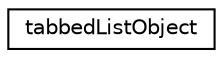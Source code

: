 digraph "Graphical Class Hierarchy"
{
 // LATEX_PDF_SIZE
  edge [fontname="Helvetica",fontsize="10",labelfontname="Helvetica",labelfontsize="10"];
  node [fontname="Helvetica",fontsize="10",shape=record];
  rankdir="LR";
  Node0 [label="tabbedListObject",height=0.2,width=0.4,color="black", fillcolor="white", style="filled",URL="$classtabbedListObject.html",tooltip=" "];
}
